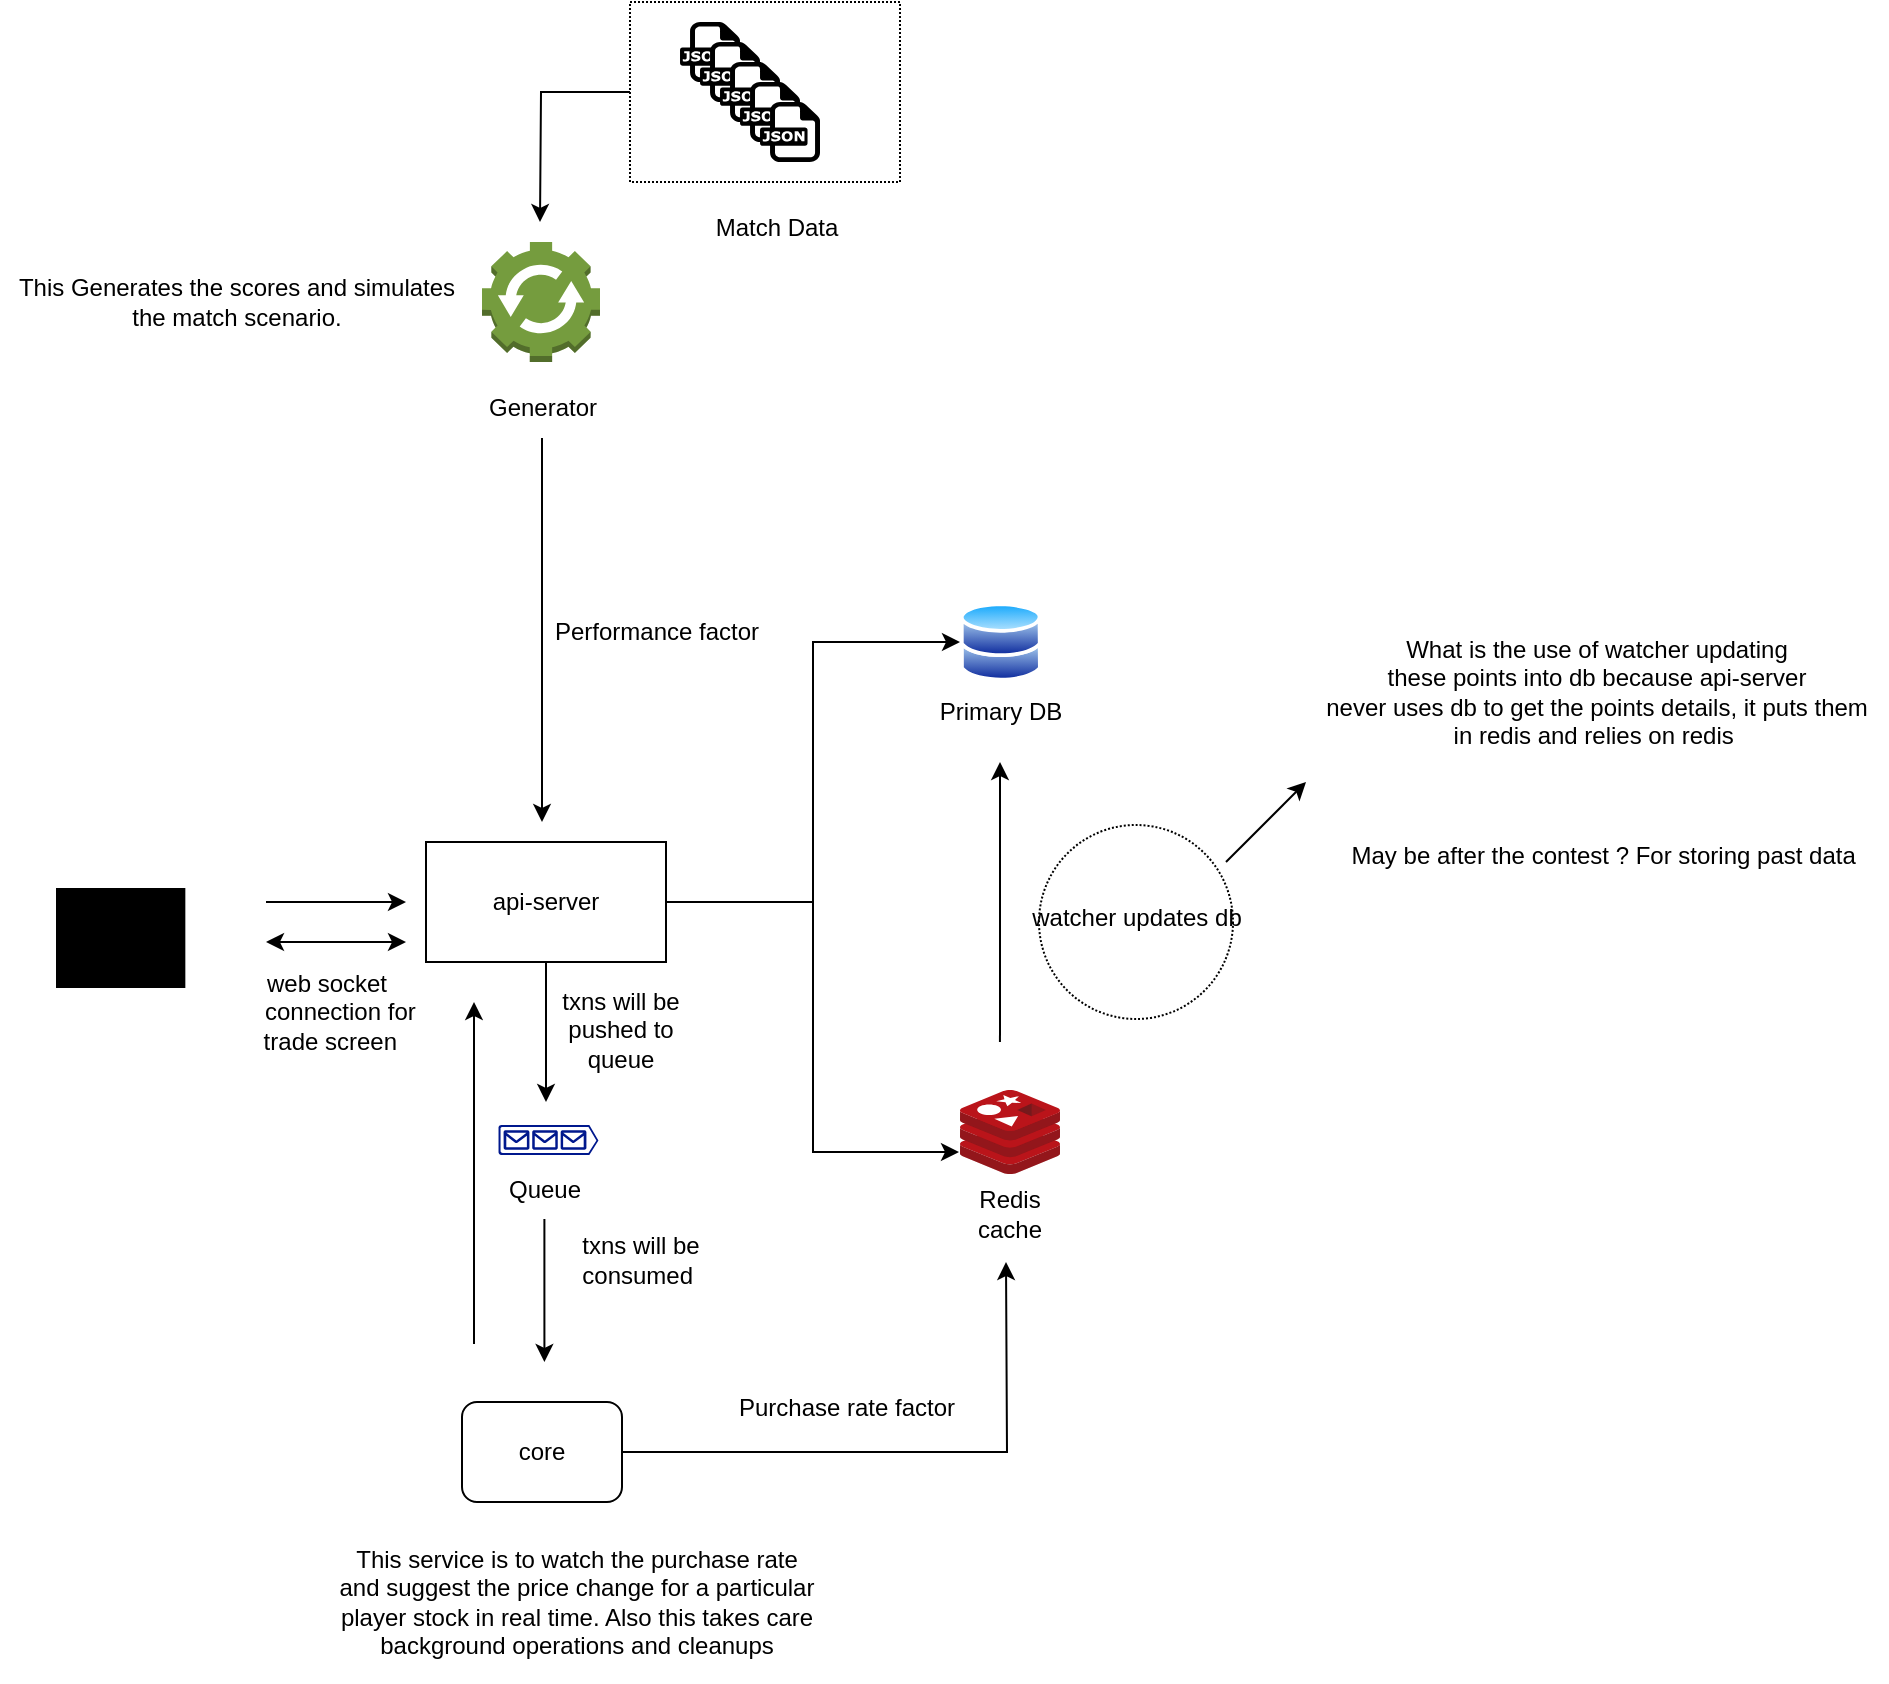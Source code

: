 <mxfile version="25.0.3">
  <diagram name="Page-1" id="fNTj8HokakC7HTLw_mWZ">
    <mxGraphModel dx="1841" dy="1056" grid="1" gridSize="10" guides="1" tooltips="1" connect="1" arrows="1" fold="1" page="1" pageScale="1" pageWidth="827" pageHeight="1169" math="0" shadow="0">
      <root>
        <mxCell id="0" />
        <mxCell id="1" parent="0" />
        <mxCell id="dvbaHdl6vfWLZvP0uJvd-22" style="edgeStyle=orthogonalEdgeStyle;rounded=0;orthogonalLoop=1;jettySize=auto;html=1;entryX=0;entryY=0.5;entryDx=0;entryDy=0;" edge="1" parent="1" source="dvbaHdl6vfWLZvP0uJvd-1" target="dvbaHdl6vfWLZvP0uJvd-15">
          <mxGeometry relative="1" as="geometry" />
        </mxCell>
        <mxCell id="dvbaHdl6vfWLZvP0uJvd-51" style="edgeStyle=orthogonalEdgeStyle;rounded=0;orthogonalLoop=1;jettySize=auto;html=1;" edge="1" parent="1" source="dvbaHdl6vfWLZvP0uJvd-1">
          <mxGeometry relative="1" as="geometry">
            <mxPoint x="310" y="630" as="targetPoint" />
          </mxGeometry>
        </mxCell>
        <mxCell id="dvbaHdl6vfWLZvP0uJvd-1" value="api-server" style="rounded=0;whiteSpace=wrap;html=1;rotation=0;" vertex="1" parent="1">
          <mxGeometry x="250" y="500" width="120" height="60" as="geometry" />
        </mxCell>
        <mxCell id="dvbaHdl6vfWLZvP0uJvd-4" value="" style="sketch=0;verticalLabelPosition=bottom;sketch=0;aspect=fixed;html=1;verticalAlign=top;strokeColor=none;fillColor=#000000;align=center;outlineConnect=0;pointerEvents=1;shape=mxgraph.citrix2.desktop;" vertex="1" parent="1">
          <mxGeometry x="65" y="523" width="64.67" height="50" as="geometry" />
        </mxCell>
        <mxCell id="dvbaHdl6vfWLZvP0uJvd-5" value="App" style="text;html=1;align=center;verticalAlign=middle;whiteSpace=wrap;rounded=0;" vertex="1" parent="1">
          <mxGeometry x="67.34" y="525" width="60" height="30" as="geometry" />
        </mxCell>
        <mxCell id="dvbaHdl6vfWLZvP0uJvd-15" value="" style="image;aspect=fixed;perimeter=ellipsePerimeter;html=1;align=center;shadow=0;dashed=0;spacingTop=3;image=img/lib/active_directory/databases.svg;" vertex="1" parent="1">
          <mxGeometry x="517" y="380" width="40.82" height="40" as="geometry" />
        </mxCell>
        <mxCell id="dvbaHdl6vfWLZvP0uJvd-16" value="Primary DB" style="text;html=1;align=center;verticalAlign=middle;resizable=0;points=[];autosize=1;strokeColor=none;fillColor=none;" vertex="1" parent="1">
          <mxGeometry x="497.41" y="420" width="80" height="30" as="geometry" />
        </mxCell>
        <mxCell id="dvbaHdl6vfWLZvP0uJvd-18" value="" style="image;sketch=0;aspect=fixed;html=1;points=[];align=center;fontSize=12;image=img/lib/mscae/Cache_Redis_Product.svg;" vertex="1" parent="1">
          <mxGeometry x="517" y="624" width="50" height="42" as="geometry" />
        </mxCell>
        <mxCell id="dvbaHdl6vfWLZvP0uJvd-19" value="Redis cache" style="text;html=1;align=center;verticalAlign=middle;whiteSpace=wrap;rounded=0;" vertex="1" parent="1">
          <mxGeometry x="512" y="671" width="60" height="30" as="geometry" />
        </mxCell>
        <mxCell id="dvbaHdl6vfWLZvP0uJvd-23" style="edgeStyle=orthogonalEdgeStyle;rounded=0;orthogonalLoop=1;jettySize=auto;html=1;entryX=-0.01;entryY=0.738;entryDx=0;entryDy=0;entryPerimeter=0;" edge="1" parent="1" source="dvbaHdl6vfWLZvP0uJvd-1" target="dvbaHdl6vfWLZvP0uJvd-18">
          <mxGeometry relative="1" as="geometry" />
        </mxCell>
        <mxCell id="dvbaHdl6vfWLZvP0uJvd-33" value="" style="outlineConnect=0;dashed=0;verticalLabelPosition=bottom;verticalAlign=top;align=center;html=1;shape=mxgraph.aws3.automation;fillColor=#759C3E;gradientColor=none;" vertex="1" parent="1">
          <mxGeometry x="278" y="200" width="59" height="60" as="geometry" />
        </mxCell>
        <mxCell id="dvbaHdl6vfWLZvP0uJvd-45" style="edgeStyle=orthogonalEdgeStyle;rounded=0;orthogonalLoop=1;jettySize=auto;html=1;" edge="1" parent="1" source="dvbaHdl6vfWLZvP0uJvd-34">
          <mxGeometry relative="1" as="geometry">
            <mxPoint x="308.0" y="490" as="targetPoint" />
          </mxGeometry>
        </mxCell>
        <mxCell id="dvbaHdl6vfWLZvP0uJvd-34" value="Generator" style="text;html=1;align=center;verticalAlign=middle;resizable=0;points=[];autosize=1;strokeColor=none;fillColor=none;" vertex="1" parent="1">
          <mxGeometry x="268" y="268" width="80" height="30" as="geometry" />
        </mxCell>
        <mxCell id="dvbaHdl6vfWLZvP0uJvd-37" value="" style="dashed=0;outlineConnect=0;html=1;align=center;labelPosition=center;verticalLabelPosition=bottom;verticalAlign=top;shape=mxgraph.weblogos.json" vertex="1" parent="1">
          <mxGeometry x="377" y="90" width="30" height="30" as="geometry" />
        </mxCell>
        <mxCell id="dvbaHdl6vfWLZvP0uJvd-38" value="" style="dashed=0;outlineConnect=0;html=1;align=center;labelPosition=center;verticalLabelPosition=bottom;verticalAlign=top;shape=mxgraph.weblogos.json" vertex="1" parent="1">
          <mxGeometry x="387" y="100" width="30" height="30" as="geometry" />
        </mxCell>
        <mxCell id="dvbaHdl6vfWLZvP0uJvd-39" value="" style="dashed=0;outlineConnect=0;html=1;align=center;labelPosition=center;verticalLabelPosition=bottom;verticalAlign=top;shape=mxgraph.weblogos.json" vertex="1" parent="1">
          <mxGeometry x="397" y="110" width="30" height="30" as="geometry" />
        </mxCell>
        <mxCell id="dvbaHdl6vfWLZvP0uJvd-40" value="" style="dashed=0;outlineConnect=0;html=1;align=center;labelPosition=center;verticalLabelPosition=bottom;verticalAlign=top;shape=mxgraph.weblogos.json" vertex="1" parent="1">
          <mxGeometry x="407" y="120" width="30" height="30" as="geometry" />
        </mxCell>
        <mxCell id="dvbaHdl6vfWLZvP0uJvd-41" value="" style="dashed=0;outlineConnect=0;html=1;align=center;labelPosition=center;verticalLabelPosition=bottom;verticalAlign=top;shape=mxgraph.weblogos.json" vertex="1" parent="1">
          <mxGeometry x="417" y="130" width="30" height="30" as="geometry" />
        </mxCell>
        <mxCell id="dvbaHdl6vfWLZvP0uJvd-43" style="edgeStyle=orthogonalEdgeStyle;rounded=0;orthogonalLoop=1;jettySize=auto;html=1;" edge="1" parent="1" source="dvbaHdl6vfWLZvP0uJvd-42">
          <mxGeometry relative="1" as="geometry">
            <mxPoint x="307" y="190" as="targetPoint" />
          </mxGeometry>
        </mxCell>
        <mxCell id="dvbaHdl6vfWLZvP0uJvd-42" value="" style="rounded=0;whiteSpace=wrap;html=1;fillColor=none;dashed=1;dashPattern=1 1;" vertex="1" parent="1">
          <mxGeometry x="352" y="80" width="135" height="90" as="geometry" />
        </mxCell>
        <mxCell id="dvbaHdl6vfWLZvP0uJvd-44" value="Match Data" style="text;html=1;align=center;verticalAlign=middle;resizable=0;points=[];autosize=1;strokeColor=none;fillColor=none;" vertex="1" parent="1">
          <mxGeometry x="385" y="178" width="80" height="30" as="geometry" />
        </mxCell>
        <mxCell id="dvbaHdl6vfWLZvP0uJvd-59" style="edgeStyle=orthogonalEdgeStyle;rounded=0;orthogonalLoop=1;jettySize=auto;html=1;" edge="1" parent="1" source="dvbaHdl6vfWLZvP0uJvd-46">
          <mxGeometry relative="1" as="geometry">
            <mxPoint x="309.21" y="760" as="targetPoint" />
          </mxGeometry>
        </mxCell>
        <mxCell id="dvbaHdl6vfWLZvP0uJvd-46" value="Queue" style="text;html=1;align=center;verticalAlign=middle;resizable=0;points=[];autosize=1;strokeColor=none;fillColor=none;" vertex="1" parent="1">
          <mxGeometry x="279.21" y="658.5" width="60" height="30" as="geometry" />
        </mxCell>
        <mxCell id="dvbaHdl6vfWLZvP0uJvd-48" value="" style="sketch=0;aspect=fixed;pointerEvents=1;shadow=0;dashed=0;html=1;strokeColor=none;labelPosition=center;verticalLabelPosition=bottom;verticalAlign=top;align=center;fillColor=#00188D;shape=mxgraph.azure.queue_generic" vertex="1" parent="1">
          <mxGeometry x="286.21" y="641.5" width="50" height="15" as="geometry" />
        </mxCell>
        <mxCell id="dvbaHdl6vfWLZvP0uJvd-63" style="edgeStyle=orthogonalEdgeStyle;rounded=0;orthogonalLoop=1;jettySize=auto;html=1;" edge="1" parent="1" source="dvbaHdl6vfWLZvP0uJvd-49">
          <mxGeometry relative="1" as="geometry">
            <mxPoint x="540" y="710" as="targetPoint" />
          </mxGeometry>
        </mxCell>
        <mxCell id="dvbaHdl6vfWLZvP0uJvd-49" value="core" style="rounded=1;whiteSpace=wrap;html=1;" vertex="1" parent="1">
          <mxGeometry x="268" y="780" width="80" height="50" as="geometry" />
        </mxCell>
        <mxCell id="dvbaHdl6vfWLZvP0uJvd-52" value="" style="endArrow=classic;html=1;rounded=0;" edge="1" parent="1">
          <mxGeometry width="50" height="50" relative="1" as="geometry">
            <mxPoint x="170" y="530" as="sourcePoint" />
            <mxPoint x="240" y="530" as="targetPoint" />
          </mxGeometry>
        </mxCell>
        <mxCell id="dvbaHdl6vfWLZvP0uJvd-53" value="This service is to watch the purchase rate and suggest the price change for a particular player stock in real time. Also this takes care background operations and cleanups" style="text;html=1;align=center;verticalAlign=middle;whiteSpace=wrap;rounded=0;" vertex="1" parent="1">
          <mxGeometry x="204" y="840" width="243" height="80" as="geometry" />
        </mxCell>
        <mxCell id="dvbaHdl6vfWLZvP0uJvd-54" value="This Generates the scores and simulates the match scenario." style="text;html=1;align=center;verticalAlign=middle;whiteSpace=wrap;rounded=0;" vertex="1" parent="1">
          <mxGeometry x="37.21" y="190" width="236.79" height="80" as="geometry" />
        </mxCell>
        <mxCell id="dvbaHdl6vfWLZvP0uJvd-57" value="" style="endArrow=classic;startArrow=classic;html=1;rounded=0;" edge="1" parent="1">
          <mxGeometry width="50" height="50" relative="1" as="geometry">
            <mxPoint x="170" y="550" as="sourcePoint" />
            <mxPoint x="240" y="550" as="targetPoint" />
          </mxGeometry>
        </mxCell>
        <mxCell id="dvbaHdl6vfWLZvP0uJvd-58" value="web socket&lt;br&gt;&amp;nbsp; &amp;nbsp; connection for &lt;br&gt;&amp;nbsp; trade screen&amp;nbsp;" style="text;html=1;align=center;verticalAlign=middle;resizable=0;points=[];autosize=1;strokeColor=none;fillColor=none;" vertex="1" parent="1">
          <mxGeometry x="145" y="555" width="110" height="60" as="geometry" />
        </mxCell>
        <mxCell id="dvbaHdl6vfWLZvP0uJvd-60" value="txns will be &lt;br&gt;pushed to &lt;br&gt;queue" style="text;html=1;align=center;verticalAlign=middle;resizable=0;points=[];autosize=1;strokeColor=none;fillColor=none;" vertex="1" parent="1">
          <mxGeometry x="307" y="564" width="80" height="60" as="geometry" />
        </mxCell>
        <mxCell id="dvbaHdl6vfWLZvP0uJvd-61" value="" style="endArrow=classic;html=1;rounded=0;" edge="1" parent="1">
          <mxGeometry width="50" height="50" relative="1" as="geometry">
            <mxPoint x="274" y="751" as="sourcePoint" />
            <mxPoint x="274" y="580" as="targetPoint" />
          </mxGeometry>
        </mxCell>
        <mxCell id="dvbaHdl6vfWLZvP0uJvd-62" value="txns will be &lt;br&gt;consumed&amp;nbsp;" style="text;html=1;align=center;verticalAlign=middle;resizable=0;points=[];autosize=1;strokeColor=none;fillColor=none;" vertex="1" parent="1">
          <mxGeometry x="317" y="688.5" width="80" height="40" as="geometry" />
        </mxCell>
        <mxCell id="dvbaHdl6vfWLZvP0uJvd-64" value="" style="endArrow=classic;html=1;rounded=0;" edge="1" parent="1">
          <mxGeometry width="50" height="50" relative="1" as="geometry">
            <mxPoint x="536.99" y="600" as="sourcePoint" />
            <mxPoint x="537" y="460" as="targetPoint" />
          </mxGeometry>
        </mxCell>
        <mxCell id="dvbaHdl6vfWLZvP0uJvd-65" value="watcher updates db" style="text;html=1;align=center;verticalAlign=middle;resizable=0;points=[];autosize=1;strokeColor=none;fillColor=none;" vertex="1" parent="1">
          <mxGeometry x="540" y="523" width="130" height="30" as="geometry" />
        </mxCell>
        <mxCell id="dvbaHdl6vfWLZvP0uJvd-67" value="Purchase rate factor" style="text;html=1;align=center;verticalAlign=middle;resizable=0;points=[];autosize=1;strokeColor=none;fillColor=none;" vertex="1" parent="1">
          <mxGeometry x="395" y="768" width="130" height="30" as="geometry" />
        </mxCell>
        <mxCell id="dvbaHdl6vfWLZvP0uJvd-68" value="Performance factor" style="text;html=1;align=center;verticalAlign=middle;resizable=0;points=[];autosize=1;strokeColor=none;fillColor=none;" vertex="1" parent="1">
          <mxGeometry x="300" y="380" width="130" height="30" as="geometry" />
        </mxCell>
        <mxCell id="dvbaHdl6vfWLZvP0uJvd-70" value="" style="ellipse;whiteSpace=wrap;html=1;aspect=fixed;fillColor=none;dashed=1;dashPattern=1 1;" vertex="1" parent="1">
          <mxGeometry x="556.5" y="491.5" width="97" height="97" as="geometry" />
        </mxCell>
        <mxCell id="dvbaHdl6vfWLZvP0uJvd-72" value="" style="endArrow=classic;html=1;rounded=0;" edge="1" parent="1">
          <mxGeometry width="50" height="50" relative="1" as="geometry">
            <mxPoint x="650" y="510" as="sourcePoint" />
            <mxPoint x="690" y="470" as="targetPoint" />
          </mxGeometry>
        </mxCell>
        <mxCell id="dvbaHdl6vfWLZvP0uJvd-73" value="What is the use of watcher updating&lt;br&gt;these points into db because api-server&lt;br&gt;never uses db to get the points details, it puts them&lt;br&gt;in redis and relies on redis&amp;nbsp;" style="text;html=1;align=center;verticalAlign=middle;resizable=0;points=[];autosize=1;strokeColor=none;fillColor=none;" vertex="1" parent="1">
          <mxGeometry x="690" y="390" width="290" height="70" as="geometry" />
        </mxCell>
        <mxCell id="dvbaHdl6vfWLZvP0uJvd-74" value="May be after the contest ? For storing past data&amp;nbsp;" style="text;html=1;align=center;verticalAlign=middle;resizable=0;points=[];autosize=1;strokeColor=none;fillColor=none;" vertex="1" parent="1">
          <mxGeometry x="700" y="491.5" width="280" height="30" as="geometry" />
        </mxCell>
      </root>
    </mxGraphModel>
  </diagram>
</mxfile>
